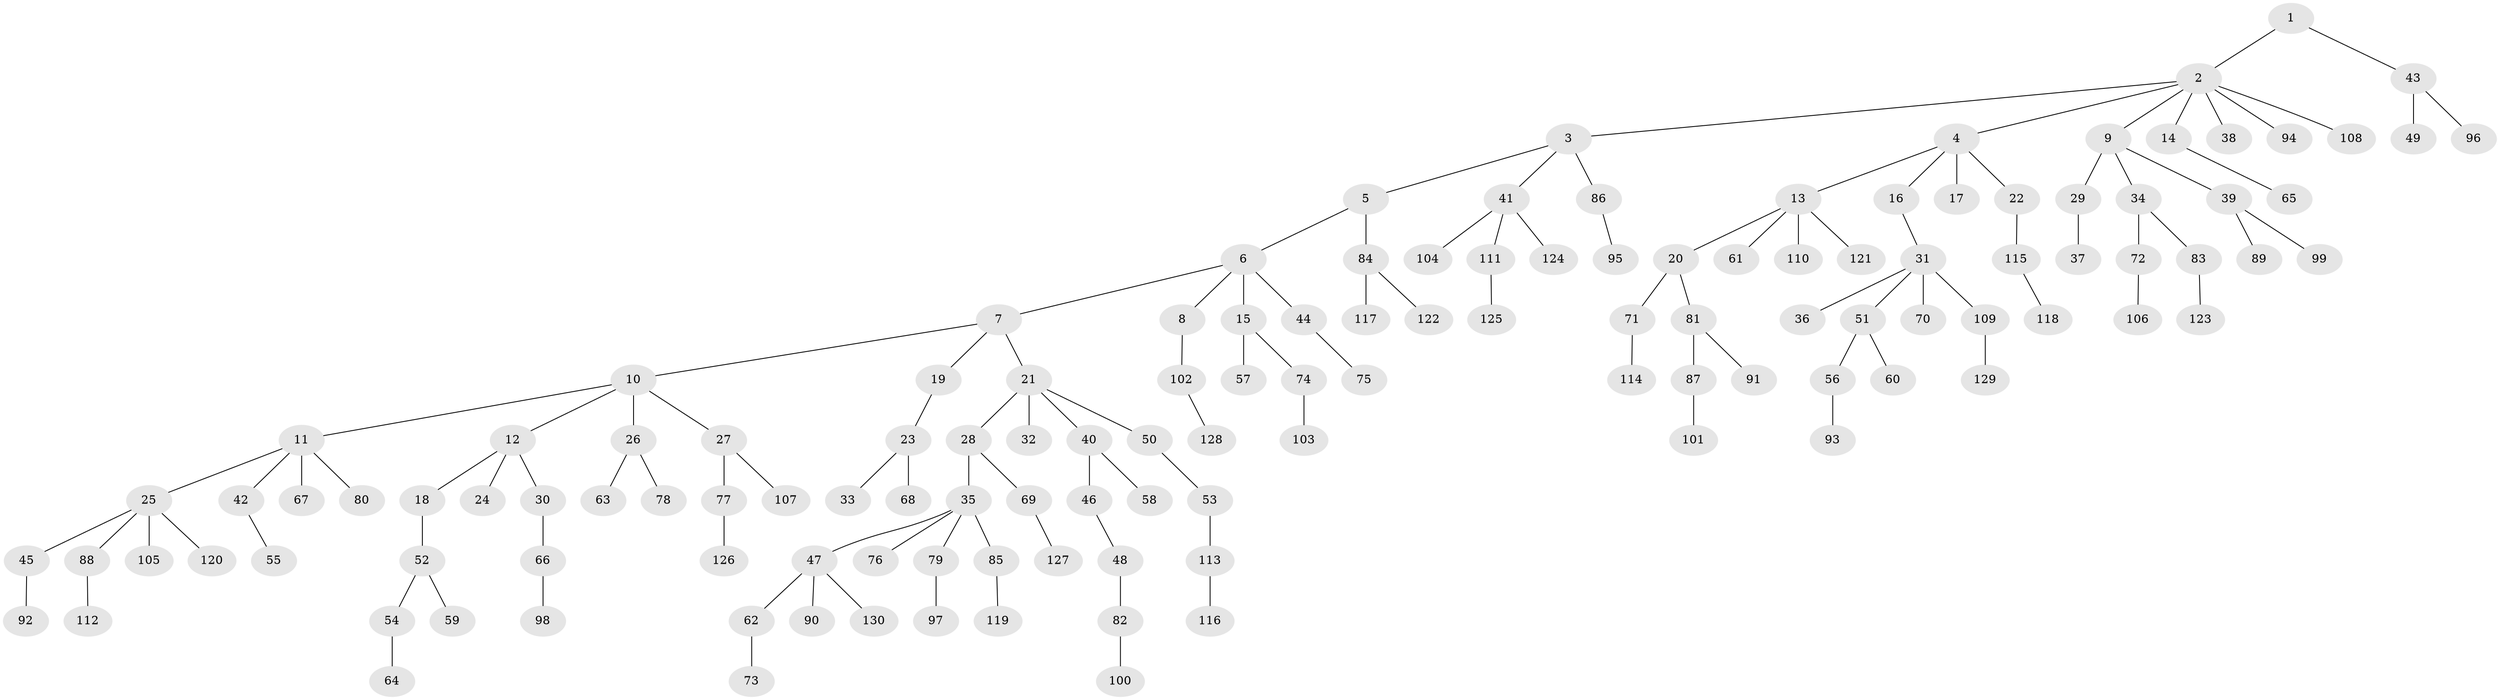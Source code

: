 // coarse degree distribution, {8: 0.011111111111111112, 4: 0.08888888888888889, 5: 0.044444444444444446, 7: 0.011111111111111112, 2: 0.2, 3: 0.06666666666666667, 6: 0.011111111111111112, 1: 0.5666666666666667}
// Generated by graph-tools (version 1.1) at 2025/24/03/03/25 07:24:05]
// undirected, 130 vertices, 129 edges
graph export_dot {
graph [start="1"]
  node [color=gray90,style=filled];
  1;
  2;
  3;
  4;
  5;
  6;
  7;
  8;
  9;
  10;
  11;
  12;
  13;
  14;
  15;
  16;
  17;
  18;
  19;
  20;
  21;
  22;
  23;
  24;
  25;
  26;
  27;
  28;
  29;
  30;
  31;
  32;
  33;
  34;
  35;
  36;
  37;
  38;
  39;
  40;
  41;
  42;
  43;
  44;
  45;
  46;
  47;
  48;
  49;
  50;
  51;
  52;
  53;
  54;
  55;
  56;
  57;
  58;
  59;
  60;
  61;
  62;
  63;
  64;
  65;
  66;
  67;
  68;
  69;
  70;
  71;
  72;
  73;
  74;
  75;
  76;
  77;
  78;
  79;
  80;
  81;
  82;
  83;
  84;
  85;
  86;
  87;
  88;
  89;
  90;
  91;
  92;
  93;
  94;
  95;
  96;
  97;
  98;
  99;
  100;
  101;
  102;
  103;
  104;
  105;
  106;
  107;
  108;
  109;
  110;
  111;
  112;
  113;
  114;
  115;
  116;
  117;
  118;
  119;
  120;
  121;
  122;
  123;
  124;
  125;
  126;
  127;
  128;
  129;
  130;
  1 -- 2;
  1 -- 43;
  2 -- 3;
  2 -- 4;
  2 -- 9;
  2 -- 14;
  2 -- 38;
  2 -- 94;
  2 -- 108;
  3 -- 5;
  3 -- 41;
  3 -- 86;
  4 -- 13;
  4 -- 16;
  4 -- 17;
  4 -- 22;
  5 -- 6;
  5 -- 84;
  6 -- 7;
  6 -- 8;
  6 -- 15;
  6 -- 44;
  7 -- 10;
  7 -- 19;
  7 -- 21;
  8 -- 102;
  9 -- 29;
  9 -- 34;
  9 -- 39;
  10 -- 11;
  10 -- 12;
  10 -- 26;
  10 -- 27;
  11 -- 25;
  11 -- 42;
  11 -- 67;
  11 -- 80;
  12 -- 18;
  12 -- 24;
  12 -- 30;
  13 -- 20;
  13 -- 61;
  13 -- 110;
  13 -- 121;
  14 -- 65;
  15 -- 57;
  15 -- 74;
  16 -- 31;
  18 -- 52;
  19 -- 23;
  20 -- 71;
  20 -- 81;
  21 -- 28;
  21 -- 32;
  21 -- 40;
  21 -- 50;
  22 -- 115;
  23 -- 33;
  23 -- 68;
  25 -- 45;
  25 -- 88;
  25 -- 105;
  25 -- 120;
  26 -- 63;
  26 -- 78;
  27 -- 77;
  27 -- 107;
  28 -- 35;
  28 -- 69;
  29 -- 37;
  30 -- 66;
  31 -- 36;
  31 -- 51;
  31 -- 70;
  31 -- 109;
  34 -- 72;
  34 -- 83;
  35 -- 47;
  35 -- 76;
  35 -- 79;
  35 -- 85;
  39 -- 89;
  39 -- 99;
  40 -- 46;
  40 -- 58;
  41 -- 104;
  41 -- 111;
  41 -- 124;
  42 -- 55;
  43 -- 49;
  43 -- 96;
  44 -- 75;
  45 -- 92;
  46 -- 48;
  47 -- 62;
  47 -- 90;
  47 -- 130;
  48 -- 82;
  50 -- 53;
  51 -- 56;
  51 -- 60;
  52 -- 54;
  52 -- 59;
  53 -- 113;
  54 -- 64;
  56 -- 93;
  62 -- 73;
  66 -- 98;
  69 -- 127;
  71 -- 114;
  72 -- 106;
  74 -- 103;
  77 -- 126;
  79 -- 97;
  81 -- 87;
  81 -- 91;
  82 -- 100;
  83 -- 123;
  84 -- 117;
  84 -- 122;
  85 -- 119;
  86 -- 95;
  87 -- 101;
  88 -- 112;
  102 -- 128;
  109 -- 129;
  111 -- 125;
  113 -- 116;
  115 -- 118;
}
